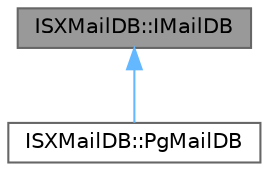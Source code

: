 digraph "ISXMailDB::IMailDB"
{
 // LATEX_PDF_SIZE
  bgcolor="transparent";
  edge [fontname=Helvetica,fontsize=10,labelfontname=Helvetica,labelfontsize=10];
  node [fontname=Helvetica,fontsize=10,shape=box,height=0.2,width=0.4];
  Node1 [id="Node000001",label="ISXMailDB::IMailDB",height=0.2,width=0.4,color="gray40", fillcolor="grey60", style="filled", fontcolor="black",tooltip="Interface for a mail database."];
  Node1 -> Node2 [id="edge1_Node000001_Node000002",dir="back",color="steelblue1",style="solid",tooltip=" "];
  Node2 [id="Node000002",label="ISXMailDB::PgMailDB",height=0.2,width=0.4,color="gray40", fillcolor="white", style="filled",URL="$classISXMailDB_1_1PgMailDB.html",tooltip="Concrete implementation of the IMailDB interface using PostgreSQL as the database backend."];
}
